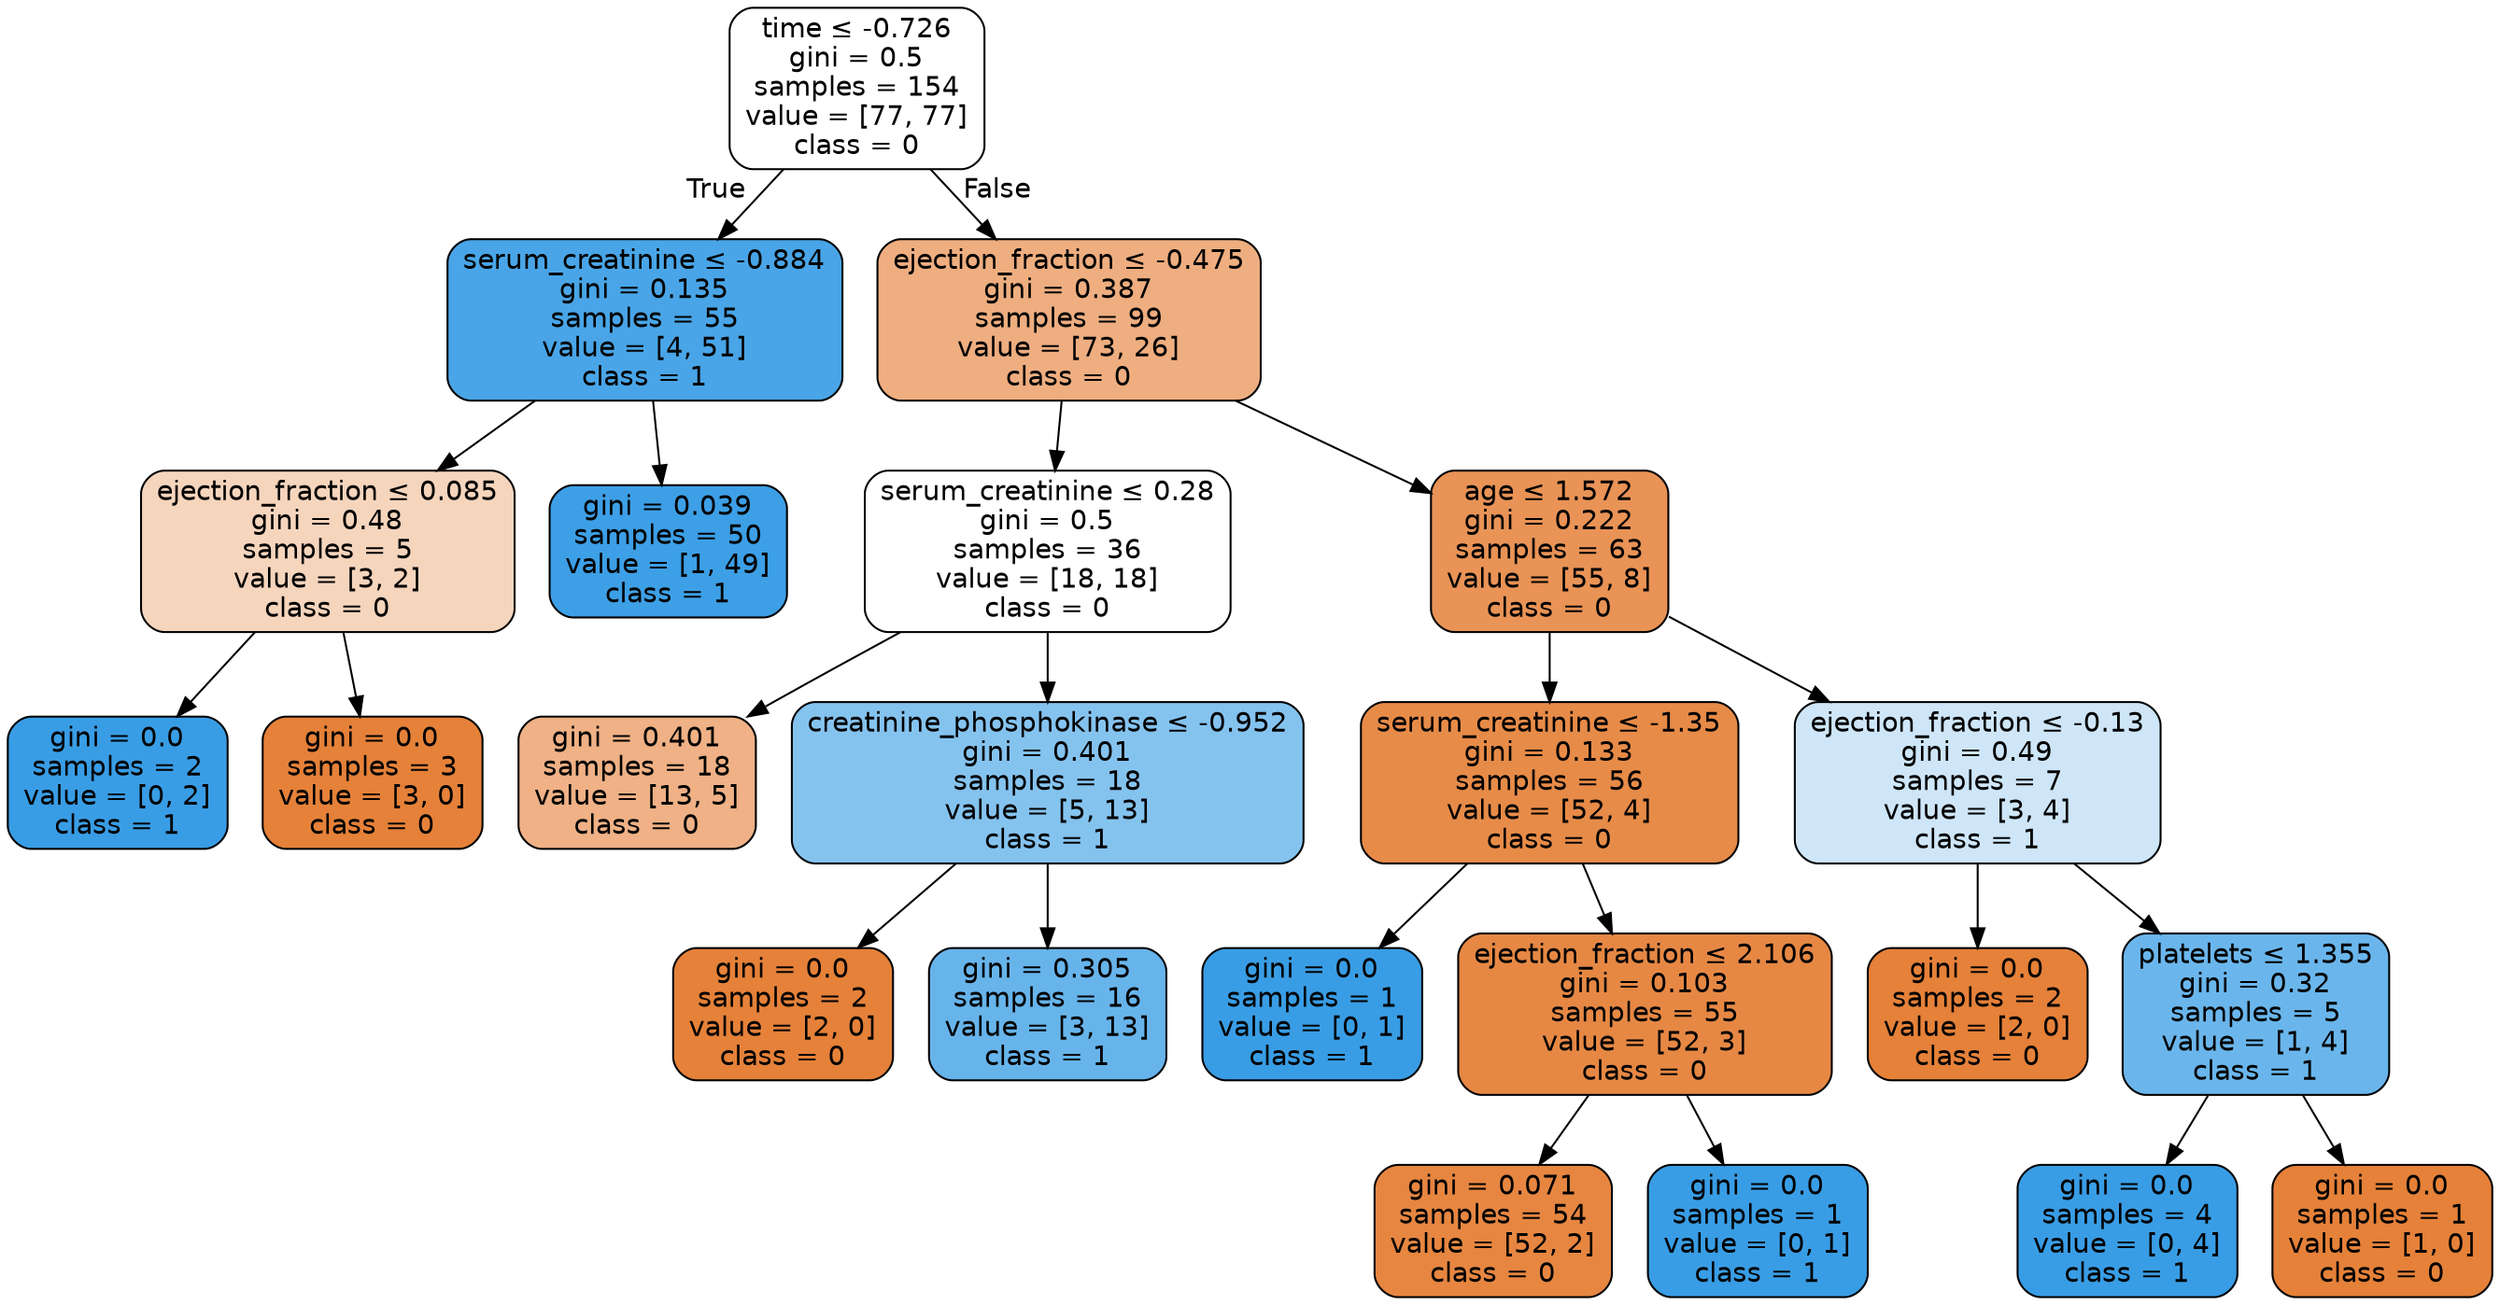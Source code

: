 digraph Tree {
node [shape=box, style="filled, rounded", color="black", fontname=helvetica] ;
edge [fontname=helvetica] ;
0 [label=<time &le; -0.726<br/>gini = 0.5<br/>samples = 154<br/>value = [77, 77]<br/>class = 0>, fillcolor="#ffffff"] ;
1 [label=<serum_creatinine &le; -0.884<br/>gini = 0.135<br/>samples = 55<br/>value = [4, 51]<br/>class = 1>, fillcolor="#49a5e7"] ;
0 -> 1 [labeldistance=2.5, labelangle=45, headlabel="True"] ;
2 [label=<ejection_fraction &le; 0.085<br/>gini = 0.48<br/>samples = 5<br/>value = [3, 2]<br/>class = 0>, fillcolor="#f6d5bd"] ;
1 -> 2 ;
3 [label=<gini = 0.0<br/>samples = 2<br/>value = [0, 2]<br/>class = 1>, fillcolor="#399de5"] ;
2 -> 3 ;
4 [label=<gini = 0.0<br/>samples = 3<br/>value = [3, 0]<br/>class = 0>, fillcolor="#e58139"] ;
2 -> 4 ;
5 [label=<gini = 0.039<br/>samples = 50<br/>value = [1, 49]<br/>class = 1>, fillcolor="#3d9fe6"] ;
1 -> 5 ;
6 [label=<ejection_fraction &le; -0.475<br/>gini = 0.387<br/>samples = 99<br/>value = [73, 26]<br/>class = 0>, fillcolor="#eeae80"] ;
0 -> 6 [labeldistance=2.5, labelangle=-45, headlabel="False"] ;
7 [label=<serum_creatinine &le; 0.28<br/>gini = 0.5<br/>samples = 36<br/>value = [18, 18]<br/>class = 0>, fillcolor="#ffffff"] ;
6 -> 7 ;
8 [label=<gini = 0.401<br/>samples = 18<br/>value = [13, 5]<br/>class = 0>, fillcolor="#efb185"] ;
7 -> 8 ;
9 [label=<creatinine_phosphokinase &le; -0.952<br/>gini = 0.401<br/>samples = 18<br/>value = [5, 13]<br/>class = 1>, fillcolor="#85c3ef"] ;
7 -> 9 ;
10 [label=<gini = 0.0<br/>samples = 2<br/>value = [2, 0]<br/>class = 0>, fillcolor="#e58139"] ;
9 -> 10 ;
11 [label=<gini = 0.305<br/>samples = 16<br/>value = [3, 13]<br/>class = 1>, fillcolor="#67b4eb"] ;
9 -> 11 ;
12 [label=<age &le; 1.572<br/>gini = 0.222<br/>samples = 63<br/>value = [55, 8]<br/>class = 0>, fillcolor="#e99356"] ;
6 -> 12 ;
13 [label=<serum_creatinine &le; -1.35<br/>gini = 0.133<br/>samples = 56<br/>value = [52, 4]<br/>class = 0>, fillcolor="#e78b48"] ;
12 -> 13 ;
14 [label=<gini = 0.0<br/>samples = 1<br/>value = [0, 1]<br/>class = 1>, fillcolor="#399de5"] ;
13 -> 14 ;
15 [label=<ejection_fraction &le; 2.106<br/>gini = 0.103<br/>samples = 55<br/>value = [52, 3]<br/>class = 0>, fillcolor="#e68844"] ;
13 -> 15 ;
16 [label=<gini = 0.071<br/>samples = 54<br/>value = [52, 2]<br/>class = 0>, fillcolor="#e68641"] ;
15 -> 16 ;
17 [label=<gini = 0.0<br/>samples = 1<br/>value = [0, 1]<br/>class = 1>, fillcolor="#399de5"] ;
15 -> 17 ;
18 [label=<ejection_fraction &le; -0.13<br/>gini = 0.49<br/>samples = 7<br/>value = [3, 4]<br/>class = 1>, fillcolor="#cee6f8"] ;
12 -> 18 ;
19 [label=<gini = 0.0<br/>samples = 2<br/>value = [2, 0]<br/>class = 0>, fillcolor="#e58139"] ;
18 -> 19 ;
20 [label=<platelets &le; 1.355<br/>gini = 0.32<br/>samples = 5<br/>value = [1, 4]<br/>class = 1>, fillcolor="#6ab6ec"] ;
18 -> 20 ;
21 [label=<gini = 0.0<br/>samples = 4<br/>value = [0, 4]<br/>class = 1>, fillcolor="#399de5"] ;
20 -> 21 ;
22 [label=<gini = 0.0<br/>samples = 1<br/>value = [1, 0]<br/>class = 0>, fillcolor="#e58139"] ;
20 -> 22 ;
}